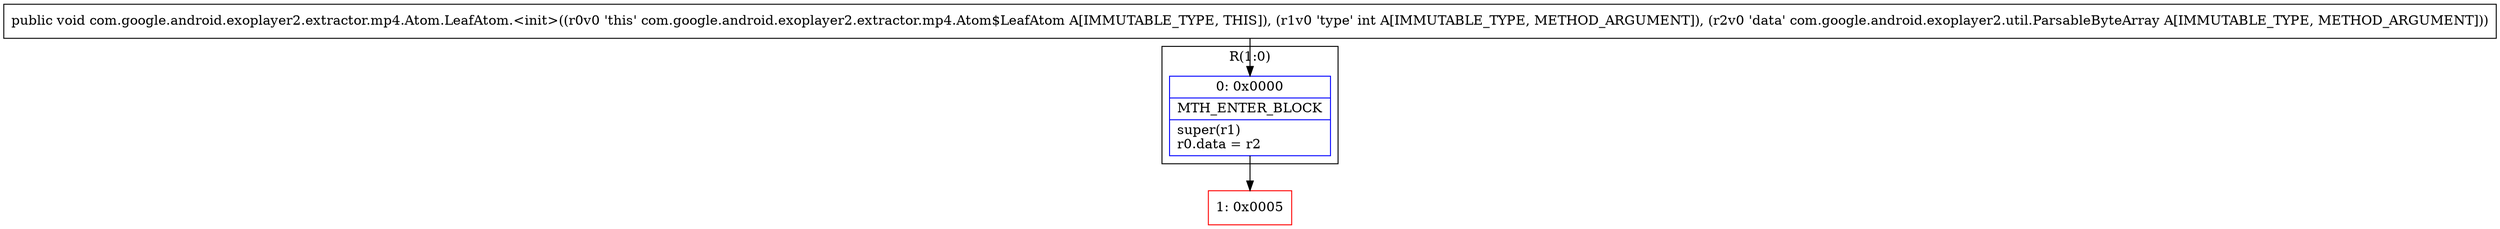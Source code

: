 digraph "CFG forcom.google.android.exoplayer2.extractor.mp4.Atom.LeafAtom.\<init\>(ILcom\/google\/android\/exoplayer2\/util\/ParsableByteArray;)V" {
subgraph cluster_Region_918584404 {
label = "R(1:0)";
node [shape=record,color=blue];
Node_0 [shape=record,label="{0\:\ 0x0000|MTH_ENTER_BLOCK\l|super(r1)\lr0.data = r2\l}"];
}
Node_1 [shape=record,color=red,label="{1\:\ 0x0005}"];
MethodNode[shape=record,label="{public void com.google.android.exoplayer2.extractor.mp4.Atom.LeafAtom.\<init\>((r0v0 'this' com.google.android.exoplayer2.extractor.mp4.Atom$LeafAtom A[IMMUTABLE_TYPE, THIS]), (r1v0 'type' int A[IMMUTABLE_TYPE, METHOD_ARGUMENT]), (r2v0 'data' com.google.android.exoplayer2.util.ParsableByteArray A[IMMUTABLE_TYPE, METHOD_ARGUMENT])) }"];
MethodNode -> Node_0;
Node_0 -> Node_1;
}

